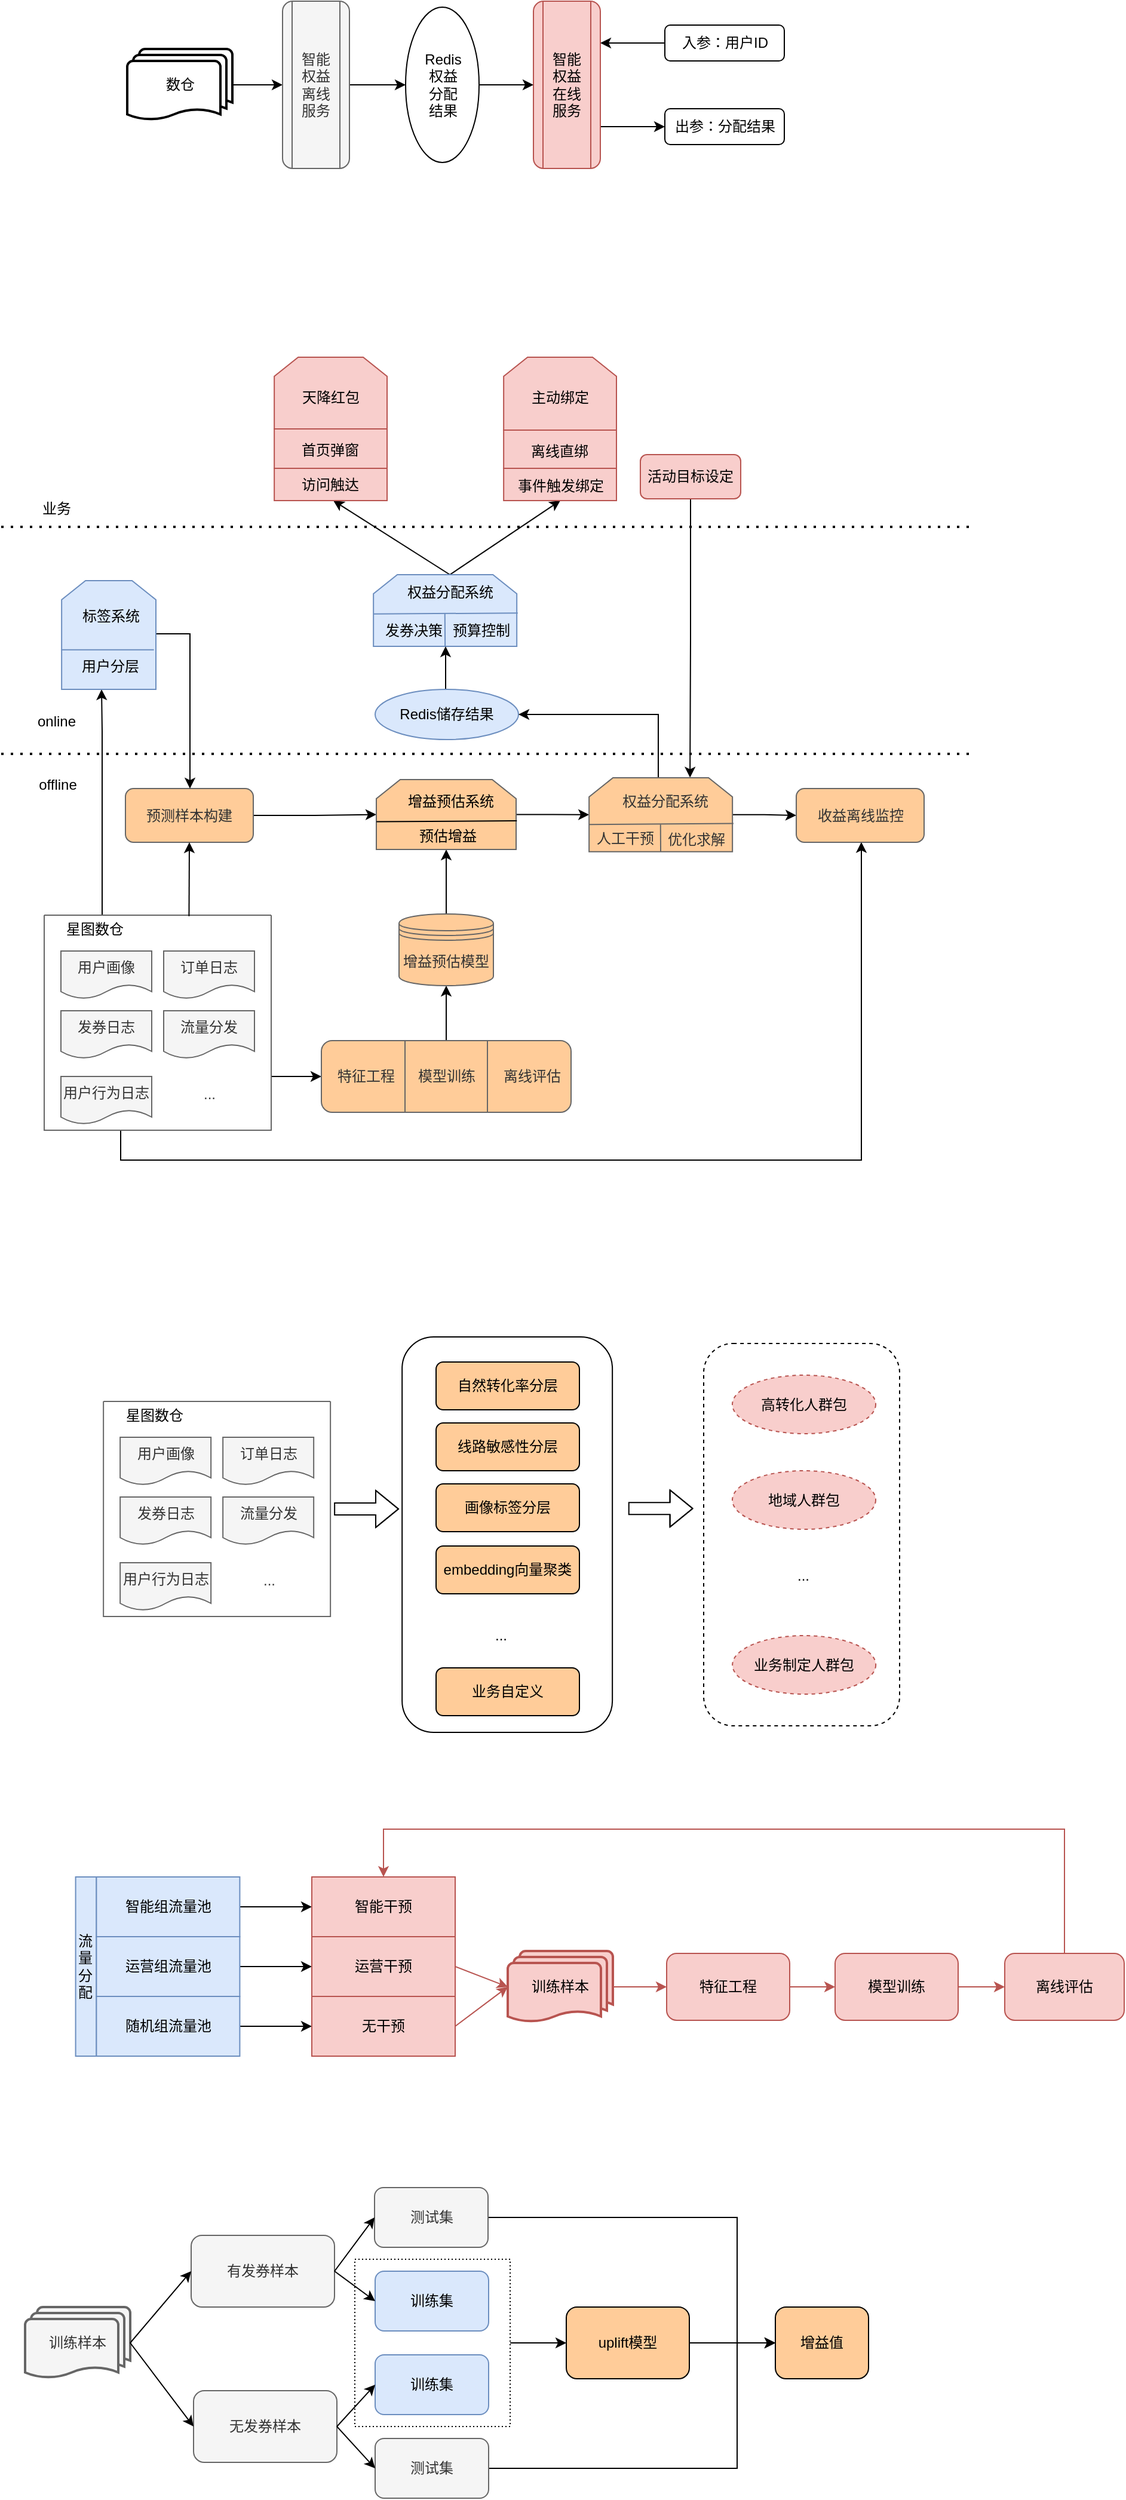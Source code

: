 <mxfile version="20.2.1" type="github">
  <diagram id="0d_ut0WmNH7dI-ibBs3p" name="第 1 页">
    <mxGraphModel dx="1299" dy="836" grid="1" gridSize="10" guides="1" tooltips="1" connect="1" arrows="1" fold="1" page="1" pageScale="1" pageWidth="827" pageHeight="1169" math="0" shadow="0">
      <root>
        <mxCell id="0" />
        <mxCell id="1" parent="0" />
        <mxCell id="P1bSGM74OCymADJrnlDI-253" style="edgeStyle=orthogonalEdgeStyle;rounded=0;orthogonalLoop=1;jettySize=auto;html=1;exitX=1;exitY=0.5;exitDx=0;exitDy=0;entryX=0;entryY=0.5;entryDx=0;entryDy=0;strokeColor=#000000;strokeWidth=1;" edge="1" parent="1" source="P1bSGM74OCymADJrnlDI-252" target="P1bSGM74OCymADJrnlDI-251">
          <mxGeometry relative="1" as="geometry" />
        </mxCell>
        <mxCell id="P1bSGM74OCymADJrnlDI-252" value="" style="rounded=0;whiteSpace=wrap;html=1;glass=0;sketch=0;strokeColor=#000000;strokeWidth=1;fillColor=none;gradientColor=none;dashed=1;dashPattern=1 2;" vertex="1" parent="1">
          <mxGeometry x="346" y="1950" width="130" height="140" as="geometry" />
        </mxCell>
        <mxCell id="P1bSGM74OCymADJrnlDI-179" value="" style="rounded=1;whiteSpace=wrap;html=1;glass=0;sketch=0;strokeColor=#000000;strokeWidth=1;fillColor=none;gradientColor=none;" vertex="1" parent="1">
          <mxGeometry x="385.58" y="1178" width="176" height="331" as="geometry" />
        </mxCell>
        <mxCell id="P1bSGM74OCymADJrnlDI-195" value="" style="rounded=1;whiteSpace=wrap;html=1;glass=0;sketch=0;strokeColor=#000000;strokeWidth=1;fillColor=none;gradientColor=none;dashed=1;" vertex="1" parent="1">
          <mxGeometry x="638" y="1183.5" width="164" height="320" as="geometry" />
        </mxCell>
        <mxCell id="P1bSGM74OCymADJrnlDI-2" value="数仓" style="strokeWidth=2;html=1;shape=mxgraph.flowchart.multi-document;whiteSpace=wrap;" vertex="1" parent="1">
          <mxGeometry x="155.5" y="100" width="88" height="60" as="geometry" />
        </mxCell>
        <mxCell id="P1bSGM74OCymADJrnlDI-3" value="" style="endArrow=classic;html=1;rounded=0;exitX=1;exitY=0.5;exitDx=0;exitDy=0;exitPerimeter=0;" edge="1" parent="1" source="P1bSGM74OCymADJrnlDI-2">
          <mxGeometry width="50" height="50" relative="1" as="geometry">
            <mxPoint x="235.5" y="160" as="sourcePoint" />
            <mxPoint x="285.5" y="130" as="targetPoint" />
          </mxGeometry>
        </mxCell>
        <mxCell id="P1bSGM74OCymADJrnlDI-13" style="edgeStyle=orthogonalEdgeStyle;rounded=0;orthogonalLoop=1;jettySize=auto;html=1;exitX=1;exitY=0.75;exitDx=0;exitDy=0;entryX=0;entryY=0.5;entryDx=0;entryDy=0;" edge="1" parent="1" source="P1bSGM74OCymADJrnlDI-4" target="P1bSGM74OCymADJrnlDI-10">
          <mxGeometry relative="1" as="geometry" />
        </mxCell>
        <mxCell id="P1bSGM74OCymADJrnlDI-4" value="智能&lt;br&gt;权益&lt;br&gt;在线&lt;br&gt;服务" style="shape=process;whiteSpace=wrap;html=1;backgroundOutline=1;rounded=1;fillColor=#f8cecc;strokeColor=#b85450;" vertex="1" parent="1">
          <mxGeometry x="495.5" y="60" width="56" height="140" as="geometry" />
        </mxCell>
        <mxCell id="P1bSGM74OCymADJrnlDI-7" style="edgeStyle=orthogonalEdgeStyle;rounded=0;orthogonalLoop=1;jettySize=auto;html=1;exitX=1;exitY=0.5;exitDx=0;exitDy=0;entryX=0;entryY=0.5;entryDx=0;entryDy=0;" edge="1" parent="1" source="P1bSGM74OCymADJrnlDI-5" target="P1bSGM74OCymADJrnlDI-6">
          <mxGeometry relative="1" as="geometry" />
        </mxCell>
        <mxCell id="P1bSGM74OCymADJrnlDI-5" value="智能&lt;br&gt;权益&lt;br&gt;离线&lt;br&gt;服务" style="shape=process;whiteSpace=wrap;html=1;backgroundOutline=1;rounded=1;fillColor=#f5f5f5;strokeColor=#666666;fontColor=#333333;" vertex="1" parent="1">
          <mxGeometry x="285.5" y="60" width="56" height="140" as="geometry" />
        </mxCell>
        <mxCell id="P1bSGM74OCymADJrnlDI-8" style="edgeStyle=orthogonalEdgeStyle;rounded=0;orthogonalLoop=1;jettySize=auto;html=1;exitX=1;exitY=0.5;exitDx=0;exitDy=0;entryX=0;entryY=0.5;entryDx=0;entryDy=0;" edge="1" parent="1" source="P1bSGM74OCymADJrnlDI-6" target="P1bSGM74OCymADJrnlDI-4">
          <mxGeometry relative="1" as="geometry" />
        </mxCell>
        <mxCell id="P1bSGM74OCymADJrnlDI-6" value="Redis&lt;br&gt;权益&lt;br&gt;分配&lt;br&gt;结果" style="ellipse;whiteSpace=wrap;html=1;rounded=1;" vertex="1" parent="1">
          <mxGeometry x="388.5" y="65" width="61.5" height="130" as="geometry" />
        </mxCell>
        <mxCell id="P1bSGM74OCymADJrnlDI-10" value="出参：分配结果" style="rounded=1;whiteSpace=wrap;html=1;" vertex="1" parent="1">
          <mxGeometry x="605.5" y="150" width="100" height="30" as="geometry" />
        </mxCell>
        <mxCell id="P1bSGM74OCymADJrnlDI-12" style="edgeStyle=orthogonalEdgeStyle;rounded=0;orthogonalLoop=1;jettySize=auto;html=1;exitX=0;exitY=0.5;exitDx=0;exitDy=0;entryX=1;entryY=0.25;entryDx=0;entryDy=0;" edge="1" parent="1" source="P1bSGM74OCymADJrnlDI-11" target="P1bSGM74OCymADJrnlDI-4">
          <mxGeometry relative="1" as="geometry" />
        </mxCell>
        <mxCell id="P1bSGM74OCymADJrnlDI-11" value="入参：用户ID" style="rounded=1;whiteSpace=wrap;html=1;" vertex="1" parent="1">
          <mxGeometry x="605.5" y="80" width="100" height="30" as="geometry" />
        </mxCell>
        <mxCell id="P1bSGM74OCymADJrnlDI-119" style="edgeStyle=orthogonalEdgeStyle;rounded=0;orthogonalLoop=1;jettySize=auto;html=1;exitX=0.25;exitY=0;exitDx=0;exitDy=0;strokeWidth=1;" edge="1" parent="1" target="P1bSGM74OCymADJrnlDI-111">
          <mxGeometry relative="1" as="geometry">
            <mxPoint x="134.5" y="825.0" as="sourcePoint" />
            <mxPoint x="133.54" y="519" as="targetPoint" />
            <Array as="points">
              <mxPoint x="134" y="671" />
              <mxPoint x="134" y="671" />
            </Array>
          </mxGeometry>
        </mxCell>
        <mxCell id="P1bSGM74OCymADJrnlDI-137" style="edgeStyle=orthogonalEdgeStyle;rounded=0;orthogonalLoop=1;jettySize=auto;html=1;exitX=1;exitY=0.75;exitDx=0;exitDy=0;entryX=0;entryY=0.5;entryDx=0;entryDy=0;strokeWidth=1;" edge="1" parent="1" source="P1bSGM74OCymADJrnlDI-15" target="P1bSGM74OCymADJrnlDI-42">
          <mxGeometry relative="1" as="geometry" />
        </mxCell>
        <mxCell id="P1bSGM74OCymADJrnlDI-138" style="edgeStyle=orthogonalEdgeStyle;rounded=0;orthogonalLoop=1;jettySize=auto;html=1;strokeWidth=1;entryX=0.505;entryY=0.996;entryDx=0;entryDy=0;entryPerimeter=0;" edge="1" parent="1" source="P1bSGM74OCymADJrnlDI-15" target="P1bSGM74OCymADJrnlDI-23">
          <mxGeometry relative="1" as="geometry">
            <mxPoint x="770" y="770" as="targetPoint" />
            <Array as="points">
              <mxPoint x="150" y="1030" />
              <mxPoint x="770" y="1030" />
              <mxPoint x="770" y="764" />
            </Array>
          </mxGeometry>
        </mxCell>
        <mxCell id="P1bSGM74OCymADJrnlDI-15" value="" style="swimlane;startSize=0;rounded=1;arcSize=38;fillColor=#f5f5f5;fontColor=#333333;strokeColor=#666666;" vertex="1" parent="1">
          <mxGeometry x="86" y="825" width="190" height="180" as="geometry">
            <mxRectangle x="60" y="825" width="50" height="40" as="alternateBounds" />
          </mxGeometry>
        </mxCell>
        <mxCell id="P1bSGM74OCymADJrnlDI-17" value="用户画像" style="shape=document;whiteSpace=wrap;html=1;boundedLbl=1;rounded=1;fillColor=#f5f5f5;fontColor=#333333;strokeColor=#666666;" vertex="1" parent="P1bSGM74OCymADJrnlDI-15">
          <mxGeometry x="14" y="30" width="76" height="40" as="geometry" />
        </mxCell>
        <mxCell id="P1bSGM74OCymADJrnlDI-18" value="订单日志" style="shape=document;whiteSpace=wrap;html=1;boundedLbl=1;rounded=1;fillColor=#f5f5f5;fontColor=#333333;strokeColor=#666666;" vertex="1" parent="P1bSGM74OCymADJrnlDI-15">
          <mxGeometry x="100" y="30" width="76" height="40" as="geometry" />
        </mxCell>
        <mxCell id="P1bSGM74OCymADJrnlDI-19" value="发券日志" style="shape=document;whiteSpace=wrap;html=1;boundedLbl=1;rounded=1;fillColor=#f5f5f5;fontColor=#333333;strokeColor=#666666;" vertex="1" parent="P1bSGM74OCymADJrnlDI-15">
          <mxGeometry x="14" y="80" width="76" height="40" as="geometry" />
        </mxCell>
        <mxCell id="P1bSGM74OCymADJrnlDI-20" value="流量分发" style="shape=document;whiteSpace=wrap;html=1;boundedLbl=1;rounded=1;fillColor=#f5f5f5;fontColor=#333333;strokeColor=#666666;" vertex="1" parent="P1bSGM74OCymADJrnlDI-15">
          <mxGeometry x="100" y="80" width="76" height="40" as="geometry" />
        </mxCell>
        <mxCell id="P1bSGM74OCymADJrnlDI-21" value="用户行为日志" style="shape=document;whiteSpace=wrap;html=1;boundedLbl=1;rounded=1;fillColor=#f5f5f5;fontColor=#333333;strokeColor=#666666;" vertex="1" parent="P1bSGM74OCymADJrnlDI-15">
          <mxGeometry x="14" y="135" width="76" height="40" as="geometry" />
        </mxCell>
        <mxCell id="P1bSGM74OCymADJrnlDI-22" value="..." style="text;html=1;align=center;verticalAlign=middle;resizable=0;points=[];autosize=1;strokeColor=none;fillColor=none;fontColor=#333333;" vertex="1" parent="P1bSGM74OCymADJrnlDI-15">
          <mxGeometry x="123" y="135" width="30" height="30" as="geometry" />
        </mxCell>
        <mxCell id="P1bSGM74OCymADJrnlDI-23" value="收益离线监控" style="rounded=1;whiteSpace=wrap;html=1;fillColor=#FFCC99;fontColor=#333333;strokeColor=#666666;" vertex="1" parent="1">
          <mxGeometry x="715.5" y="719" width="107" height="45" as="geometry" />
        </mxCell>
        <mxCell id="P1bSGM74OCymADJrnlDI-131" style="edgeStyle=orthogonalEdgeStyle;rounded=0;orthogonalLoop=1;jettySize=auto;html=1;entryX=0;entryY=0.5;entryDx=0;entryDy=0;strokeWidth=1;" edge="1" parent="1" source="P1bSGM74OCymADJrnlDI-40" target="P1bSGM74OCymADJrnlDI-24">
          <mxGeometry relative="1" as="geometry" />
        </mxCell>
        <mxCell id="P1bSGM74OCymADJrnlDI-40" value="预测样本构建" style="rounded=1;whiteSpace=wrap;html=1;fillColor=#FFCC99;fontColor=#333333;strokeColor=#666666;" vertex="1" parent="1">
          <mxGeometry x="154" y="719" width="107" height="45" as="geometry" />
        </mxCell>
        <mxCell id="P1bSGM74OCymADJrnlDI-134" style="edgeStyle=orthogonalEdgeStyle;rounded=0;orthogonalLoop=1;jettySize=auto;html=1;entryX=0.5;entryY=1;entryDx=0;entryDy=0;strokeWidth=1;" edge="1" parent="1" source="P1bSGM74OCymADJrnlDI-42" target="P1bSGM74OCymADJrnlDI-45">
          <mxGeometry relative="1" as="geometry" />
        </mxCell>
        <mxCell id="P1bSGM74OCymADJrnlDI-133" style="edgeStyle=orthogonalEdgeStyle;rounded=0;orthogonalLoop=1;jettySize=auto;html=1;strokeWidth=1;entryX=0.5;entryY=1;entryDx=0;entryDy=0;" edge="1" parent="1" source="P1bSGM74OCymADJrnlDI-45" target="P1bSGM74OCymADJrnlDI-24">
          <mxGeometry relative="1" as="geometry">
            <mxPoint x="430" y="780" as="targetPoint" />
          </mxGeometry>
        </mxCell>
        <mxCell id="P1bSGM74OCymADJrnlDI-45" value="增益预估模型" style="shape=datastore;whiteSpace=wrap;html=1;rounded=1;glass=0;sketch=0;strokeWidth=1;fillColor=#FFCC99;fontColor=#333333;strokeColor=#666666;" vertex="1" parent="1">
          <mxGeometry x="383" y="824" width="79" height="60" as="geometry" />
        </mxCell>
        <mxCell id="P1bSGM74OCymADJrnlDI-158" style="edgeStyle=orthogonalEdgeStyle;rounded=0;orthogonalLoop=1;jettySize=auto;html=1;exitX=0.5;exitY=1;exitDx=0;exitDy=0;entryX=0.704;entryY=-0.003;entryDx=0;entryDy=0;entryPerimeter=0;strokeWidth=1;" edge="1" parent="1" source="P1bSGM74OCymADJrnlDI-110" target="P1bSGM74OCymADJrnlDI-30">
          <mxGeometry relative="1" as="geometry" />
        </mxCell>
        <mxCell id="P1bSGM74OCymADJrnlDI-110" value="活动目标设定" style="rounded=1;whiteSpace=wrap;html=1;glass=0;sketch=0;strokeWidth=1;fillColor=#f8cecc;strokeColor=#b85450;" vertex="1" parent="1">
          <mxGeometry x="585" y="439.5" width="84" height="37" as="geometry" />
        </mxCell>
        <mxCell id="P1bSGM74OCymADJrnlDI-111" value="" style="shape=loopLimit;whiteSpace=wrap;html=1;rounded=0;sketch=0;size=20;fillColor=#dae8fc;strokeColor=#6c8ebf;" vertex="1" parent="1">
          <mxGeometry x="100.58" y="545" width="78.92" height="91" as="geometry" />
        </mxCell>
        <mxCell id="P1bSGM74OCymADJrnlDI-122" style="edgeStyle=orthogonalEdgeStyle;rounded=0;orthogonalLoop=1;jettySize=auto;html=1;strokeWidth=1;exitX=0.98;exitY=0.982;exitDx=0;exitDy=0;exitPerimeter=0;" edge="1" parent="1" source="P1bSGM74OCymADJrnlDI-113" target="P1bSGM74OCymADJrnlDI-40">
          <mxGeometry relative="1" as="geometry">
            <mxPoint x="180" y="560" as="sourcePoint" />
            <Array as="points">
              <mxPoint x="208" y="590" />
            </Array>
          </mxGeometry>
        </mxCell>
        <mxCell id="P1bSGM74OCymADJrnlDI-113" value="标签系统" style="text;html=1;strokeColor=none;fillColor=none;align=center;verticalAlign=middle;whiteSpace=wrap;rounded=0;sketch=0;" vertex="1" parent="1">
          <mxGeometry x="101.5" y="560" width="80" height="30" as="geometry" />
        </mxCell>
        <mxCell id="P1bSGM74OCymADJrnlDI-114" value="" style="endArrow=none;html=1;rounded=0;exitX=-0.01;exitY=0.572;exitDx=0;exitDy=0;exitPerimeter=0;fillColor=#dae8fc;strokeColor=#6c8ebf;" edge="1" parent="1">
          <mxGeometry width="50" height="50" relative="1" as="geometry">
            <mxPoint x="100.29" y="602.9" as="sourcePoint" />
            <mxPoint x="177.79" y="602.9" as="targetPoint" />
          </mxGeometry>
        </mxCell>
        <mxCell id="P1bSGM74OCymADJrnlDI-116" value="用户分层" style="text;html=1;align=center;verticalAlign=middle;resizable=0;points=[];autosize=1;strokeColor=none;fillColor=none;" vertex="1" parent="1">
          <mxGeometry x="106" y="602" width="70" height="30" as="geometry" />
        </mxCell>
        <mxCell id="P1bSGM74OCymADJrnlDI-121" value="" style="endArrow=classic;html=1;rounded=0;strokeWidth=1;entryX=0.5;entryY=1;entryDx=0;entryDy=0;exitX=0.638;exitY=0.005;exitDx=0;exitDy=0;exitPerimeter=0;" edge="1" parent="1" source="P1bSGM74OCymADJrnlDI-15" target="P1bSGM74OCymADJrnlDI-40">
          <mxGeometry width="50" height="50" relative="1" as="geometry">
            <mxPoint x="278" y="820" as="sourcePoint" />
            <mxPoint x="328" y="790" as="targetPoint" />
          </mxGeometry>
        </mxCell>
        <mxCell id="P1bSGM74OCymADJrnlDI-128" style="edgeStyle=orthogonalEdgeStyle;rounded=0;orthogonalLoop=1;jettySize=auto;html=1;exitX=1;exitY=0.5;exitDx=0;exitDy=0;entryX=0;entryY=0.5;entryDx=0;entryDy=0;strokeWidth=1;" edge="1" parent="1" source="P1bSGM74OCymADJrnlDI-24" target="P1bSGM74OCymADJrnlDI-30">
          <mxGeometry relative="1" as="geometry" />
        </mxCell>
        <mxCell id="P1bSGM74OCymADJrnlDI-132" style="edgeStyle=orthogonalEdgeStyle;rounded=0;orthogonalLoop=1;jettySize=auto;html=1;exitX=1;exitY=0.5;exitDx=0;exitDy=0;entryX=0;entryY=0.5;entryDx=0;entryDy=0;strokeWidth=1;" edge="1" parent="1" source="P1bSGM74OCymADJrnlDI-30" target="P1bSGM74OCymADJrnlDI-23">
          <mxGeometry relative="1" as="geometry" />
        </mxCell>
        <mxCell id="P1bSGM74OCymADJrnlDI-136" value="" style="group;fillColor=none;fontColor=#333333;strokeColor=none;container=0;" vertex="1" connectable="0" parent="1">
          <mxGeometry x="317" y="930" width="209" height="60" as="geometry" />
        </mxCell>
        <mxCell id="P1bSGM74OCymADJrnlDI-145" value="" style="endArrow=classic;html=1;rounded=0;strokeWidth=1;entryX=0.543;entryY=0.933;entryDx=0;entryDy=0;entryPerimeter=0;exitX=0.5;exitY=0;exitDx=0;exitDy=0;" edge="1" parent="1" source="P1bSGM74OCymADJrnlDI-72" target="P1bSGM74OCymADJrnlDI-90">
          <mxGeometry width="50" height="50" relative="1" as="geometry">
            <mxPoint x="128" y="508" as="sourcePoint" />
            <mxPoint x="318" y="528" as="targetPoint" />
          </mxGeometry>
        </mxCell>
        <mxCell id="P1bSGM74OCymADJrnlDI-74" value="" style="shape=loopLimit;whiteSpace=wrap;html=1;rounded=0;sketch=0;size=20;container=0;fillColor=#f8cecc;strokeColor=#b85450;" vertex="1" parent="1">
          <mxGeometry x="278.58" y="358" width="94.42" height="120" as="geometry" />
        </mxCell>
        <mxCell id="P1bSGM74OCymADJrnlDI-75" value="" style="endArrow=none;html=1;rounded=0;exitX=-0.01;exitY=0.572;exitDx=0;exitDy=0;exitPerimeter=0;fillColor=#f8cecc;strokeColor=#b85450;" edge="1" parent="1">
          <mxGeometry width="50" height="50" relative="1" as="geometry">
            <mxPoint x="278" y="418" as="sourcePoint" />
            <mxPoint x="373" y="418" as="targetPoint" />
          </mxGeometry>
        </mxCell>
        <mxCell id="P1bSGM74OCymADJrnlDI-79" value="天降红包" style="text;html=1;strokeColor=none;fillColor=#f8cecc;align=center;verticalAlign=middle;whiteSpace=wrap;rounded=0;sketch=0;container=0;" vertex="1" parent="1">
          <mxGeometry x="286" y="377" width="80" height="30" as="geometry" />
        </mxCell>
        <mxCell id="P1bSGM74OCymADJrnlDI-88" value="" style="endArrow=none;html=1;rounded=0;exitX=-0.01;exitY=0.572;exitDx=0;exitDy=0;exitPerimeter=0;fillColor=#f8cecc;strokeColor=#b85450;" edge="1" parent="1">
          <mxGeometry width="50" height="50" relative="1" as="geometry">
            <mxPoint x="278" y="451" as="sourcePoint" />
            <mxPoint x="373" y="451" as="targetPoint" />
          </mxGeometry>
        </mxCell>
        <mxCell id="P1bSGM74OCymADJrnlDI-89" value="首页弹窗" style="text;html=1;align=center;verticalAlign=middle;resizable=0;points=[];autosize=1;strokeColor=none;fillColor=none;container=0;" vertex="1" parent="1">
          <mxGeometry x="290" y="421" width="70" height="30" as="geometry" />
        </mxCell>
        <mxCell id="P1bSGM74OCymADJrnlDI-90" value="访问触达" style="text;html=1;align=center;verticalAlign=middle;resizable=0;points=[];autosize=1;strokeColor=none;fillColor=none;container=0;" vertex="1" parent="1">
          <mxGeometry x="290" y="450" width="70" height="30" as="geometry" />
        </mxCell>
        <mxCell id="P1bSGM74OCymADJrnlDI-149" value="" style="endArrow=classic;html=1;rounded=0;strokeWidth=1;exitX=0.5;exitY=0;exitDx=0;exitDy=0;entryX=0.5;entryY=0.9;entryDx=0;entryDy=0;entryPerimeter=0;" edge="1" parent="1" source="P1bSGM74OCymADJrnlDI-72" target="P1bSGM74OCymADJrnlDI-108">
          <mxGeometry width="50" height="50" relative="1" as="geometry">
            <mxPoint x="428" y="548" as="sourcePoint" />
            <mxPoint x="478" y="498" as="targetPoint" />
          </mxGeometry>
        </mxCell>
        <mxCell id="P1bSGM74OCymADJrnlDI-67" value="" style="shape=loopLimit;whiteSpace=wrap;html=1;rounded=0;sketch=0;size=20;container=0;fillColor=#dae8fc;strokeColor=#6c8ebf;" vertex="1" parent="1">
          <mxGeometry x="361.58" y="540" width="120" height="60" as="geometry" />
        </mxCell>
        <mxCell id="P1bSGM74OCymADJrnlDI-68" value="" style="endArrow=none;html=1;rounded=0;entryX=0.997;entryY=0.558;entryDx=0;entryDy=0;exitX=-0.01;exitY=0.572;exitDx=0;exitDy=0;exitPerimeter=0;entryPerimeter=0;fillColor=#dae8fc;strokeColor=#6c8ebf;" edge="1" parent="1">
          <mxGeometry width="50" height="50" relative="1" as="geometry">
            <mxPoint x="361.58" y="572.92" as="sourcePoint" />
            <mxPoint x="482.42" y="572.08" as="targetPoint" />
          </mxGeometry>
        </mxCell>
        <mxCell id="P1bSGM74OCymADJrnlDI-69" value="" style="endArrow=none;html=1;rounded=0;fillColor=#dae8fc;strokeColor=#6c8ebf;" edge="1" parent="1">
          <mxGeometry width="50" height="50" relative="1" as="geometry">
            <mxPoint x="422.53" y="600" as="sourcePoint" />
            <mxPoint x="422.53" y="600" as="targetPoint" />
          </mxGeometry>
        </mxCell>
        <mxCell id="P1bSGM74OCymADJrnlDI-70" value="" style="endArrow=none;html=1;rounded=0;exitX=0.5;exitY=1;exitDx=0;exitDy=0;fillColor=#dae8fc;strokeColor=#6c8ebf;" edge="1" parent="1" source="P1bSGM74OCymADJrnlDI-67">
          <mxGeometry width="50" height="50" relative="1" as="geometry">
            <mxPoint x="421.36" y="592" as="sourcePoint" />
            <mxPoint x="421.36" y="572" as="targetPoint" />
          </mxGeometry>
        </mxCell>
        <mxCell id="P1bSGM74OCymADJrnlDI-71" value="预算控制" style="text;html=1;strokeColor=none;fillColor=none;align=center;verticalAlign=middle;whiteSpace=wrap;rounded=0;sketch=0;container=0;" vertex="1" parent="1">
          <mxGeometry x="421.58" y="572" width="60" height="30" as="geometry" />
        </mxCell>
        <mxCell id="P1bSGM74OCymADJrnlDI-72" value="权益分配系统" style="text;html=1;strokeColor=none;fillColor=none;align=center;verticalAlign=middle;whiteSpace=wrap;rounded=0;sketch=0;container=0;" vertex="1" parent="1">
          <mxGeometry x="385.58" y="540" width="80" height="30" as="geometry" />
        </mxCell>
        <mxCell id="P1bSGM74OCymADJrnlDI-73" value="发券决策" style="text;html=1;align=center;verticalAlign=middle;resizable=0;points=[];autosize=1;strokeColor=none;fillColor=none;container=0;" vertex="1" parent="1">
          <mxGeometry x="360" y="572" width="70" height="30" as="geometry" />
        </mxCell>
        <mxCell id="P1bSGM74OCymADJrnlDI-103" value="" style="shape=loopLimit;whiteSpace=wrap;html=1;rounded=0;sketch=0;size=20;container=0;fillColor=#f8cecc;strokeColor=#b85450;" vertex="1" parent="1">
          <mxGeometry x="470.58" y="358" width="94.42" height="120" as="geometry" />
        </mxCell>
        <mxCell id="P1bSGM74OCymADJrnlDI-104" value="" style="endArrow=none;html=1;rounded=0;exitX=-0.01;exitY=0.572;exitDx=0;exitDy=0;exitPerimeter=0;fillColor=#f8cecc;strokeColor=#b85450;" edge="1" parent="1">
          <mxGeometry width="50" height="50" relative="1" as="geometry">
            <mxPoint x="470.0" y="419" as="sourcePoint" />
            <mxPoint x="565" y="419" as="targetPoint" />
          </mxGeometry>
        </mxCell>
        <mxCell id="P1bSGM74OCymADJrnlDI-105" value="主动绑定" style="text;html=1;strokeColor=none;fillColor=none;align=center;verticalAlign=middle;whiteSpace=wrap;rounded=0;sketch=0;container=0;" vertex="1" parent="1">
          <mxGeometry x="478.0" y="377" width="80" height="30" as="geometry" />
        </mxCell>
        <mxCell id="P1bSGM74OCymADJrnlDI-106" value="" style="endArrow=none;html=1;rounded=0;exitX=-0.01;exitY=0.572;exitDx=0;exitDy=0;exitPerimeter=0;fillColor=#f8cecc;strokeColor=#b85450;" edge="1" parent="1">
          <mxGeometry width="50" height="50" relative="1" as="geometry">
            <mxPoint x="470.0" y="451" as="sourcePoint" />
            <mxPoint x="565" y="451" as="targetPoint" />
          </mxGeometry>
        </mxCell>
        <mxCell id="P1bSGM74OCymADJrnlDI-107" value="离线直绑" style="text;html=1;align=center;verticalAlign=middle;resizable=0;points=[];autosize=1;strokeColor=none;fillColor=none;container=0;" vertex="1" parent="1">
          <mxGeometry x="482.0" y="422" width="70" height="30" as="geometry" />
        </mxCell>
        <mxCell id="P1bSGM74OCymADJrnlDI-108" value="事件触发绑定" style="text;html=1;align=center;verticalAlign=middle;resizable=0;points=[];autosize=1;strokeColor=none;fillColor=none;container=0;" vertex="1" parent="1">
          <mxGeometry x="468.0" y="451" width="100" height="30" as="geometry" />
        </mxCell>
        <mxCell id="P1bSGM74OCymADJrnlDI-162" style="edgeStyle=orthogonalEdgeStyle;rounded=0;orthogonalLoop=1;jettySize=auto;html=1;exitX=0.5;exitY=0;exitDx=0;exitDy=0;strokeWidth=1;entryX=0.914;entryY=0.933;entryDx=0;entryDy=0;entryPerimeter=0;" edge="1" parent="1">
          <mxGeometry relative="1" as="geometry">
            <mxPoint x="422" y="636" as="sourcePoint" />
            <mxPoint x="421.98" y="599.99" as="targetPoint" />
            <Array as="points" />
          </mxGeometry>
        </mxCell>
        <mxCell id="P1bSGM74OCymADJrnlDI-160" value="Redis储存结果" style="ellipse;whiteSpace=wrap;html=1;rounded=1;glass=0;sketch=0;strokeWidth=1;fillColor=#dae8fc;strokeColor=#6c8ebf;" vertex="1" parent="1">
          <mxGeometry x="363" y="636" width="120" height="42" as="geometry" />
        </mxCell>
        <mxCell id="P1bSGM74OCymADJrnlDI-161" style="edgeStyle=orthogonalEdgeStyle;rounded=0;orthogonalLoop=1;jettySize=auto;html=1;entryX=1;entryY=0.5;entryDx=0;entryDy=0;strokeWidth=1;" edge="1" parent="1" source="P1bSGM74OCymADJrnlDI-30" target="P1bSGM74OCymADJrnlDI-160">
          <mxGeometry relative="1" as="geometry">
            <Array as="points">
              <mxPoint x="600" y="657" />
            </Array>
          </mxGeometry>
        </mxCell>
        <mxCell id="P1bSGM74OCymADJrnlDI-165" value="" style="endArrow=none;dashed=1;html=1;dashPattern=1 3;strokeWidth=2;rounded=0;" edge="1" parent="1">
          <mxGeometry width="50" height="50" relative="1" as="geometry">
            <mxPoint x="50" y="690" as="sourcePoint" />
            <mxPoint x="860" y="690" as="targetPoint" />
          </mxGeometry>
        </mxCell>
        <mxCell id="P1bSGM74OCymADJrnlDI-24" value="" style="shape=loopLimit;whiteSpace=wrap;html=1;rounded=0;sketch=0;size=20;container=0;fillColor=#FFCC99;strokeColor=#666666;fontColor=#333333;" vertex="1" parent="1">
          <mxGeometry x="364" y="711.5" width="117" height="58.5" as="geometry" />
        </mxCell>
        <mxCell id="P1bSGM74OCymADJrnlDI-26" value="" style="endArrow=none;html=1;rounded=0;entryX=0.997;entryY=0.558;entryDx=0;entryDy=0;entryPerimeter=0;fillColor=#fff2cc;strokeColor=#000000;exitX=0.001;exitY=0.603;exitDx=0;exitDy=0;exitPerimeter=0;" edge="1" parent="1" source="P1bSGM74OCymADJrnlDI-24">
          <mxGeometry width="50" height="50" relative="1" as="geometry">
            <mxPoint x="370" y="747" as="sourcePoint" />
            <mxPoint x="481.64" y="745.98" as="targetPoint" />
          </mxGeometry>
        </mxCell>
        <mxCell id="P1bSGM74OCymADJrnlDI-27" value="预估增益" style="text;html=1;strokeColor=none;fillColor=none;align=center;verticalAlign=middle;whiteSpace=wrap;rounded=0;sketch=0;container=0;" vertex="1" parent="1">
          <mxGeometry x="394" y="751.5" width="60" height="15" as="geometry" />
        </mxCell>
        <mxCell id="P1bSGM74OCymADJrnlDI-28" value="增益预估系统" style="text;html=1;strokeColor=none;fillColor=none;align=center;verticalAlign=middle;whiteSpace=wrap;rounded=0;sketch=0;container=0;" vertex="1" parent="1">
          <mxGeometry x="388.25" y="722.5" width="77" height="15" as="geometry" />
        </mxCell>
        <mxCell id="P1bSGM74OCymADJrnlDI-30" value="" style="shape=loopLimit;whiteSpace=wrap;html=1;rounded=0;sketch=0;size=20;container=0;fillColor=#FFCC99;fontColor=#333333;strokeColor=#666666;" vertex="1" parent="1">
          <mxGeometry x="542.08" y="710" width="120.0" height="61.846" as="geometry" />
        </mxCell>
        <mxCell id="P1bSGM74OCymADJrnlDI-32" value="" style="endArrow=none;html=1;rounded=0;entryX=0.997;entryY=0.558;entryDx=0;entryDy=0;exitX=-0.01;exitY=0.572;exitDx=0;exitDy=0;exitPerimeter=0;entryPerimeter=0;fillColor=#f5f5f5;strokeColor=#666666;" edge="1" parent="1">
          <mxGeometry width="50" height="50" relative="1" as="geometry">
            <mxPoint x="542.08" y="749.087" as="sourcePoint" />
            <mxPoint x="662.92" y="748.221" as="targetPoint" />
          </mxGeometry>
        </mxCell>
        <mxCell id="P1bSGM74OCymADJrnlDI-33" value="" style="endArrow=none;html=1;rounded=0;fillColor=#f5f5f5;strokeColor=#666666;" edge="1" parent="1" target="P1bSGM74OCymADJrnlDI-30">
          <mxGeometry width="50" height="50" relative="1" as="geometry">
            <mxPoint x="602.03" y="771.846" as="sourcePoint" />
            <mxPoint x="602.08" y="740.923" as="targetPoint" />
          </mxGeometry>
        </mxCell>
        <mxCell id="P1bSGM74OCymADJrnlDI-34" value="" style="endArrow=none;html=1;rounded=0;exitX=-0.001;exitY=0.837;exitDx=0;exitDy=0;exitPerimeter=0;fillColor=#f5f5f5;strokeColor=#666666;" edge="1" parent="1" source="P1bSGM74OCymADJrnlDI-35">
          <mxGeometry width="50" height="50" relative="1" as="geometry">
            <mxPoint x="602.08" y="778.031" as="sourcePoint" />
            <mxPoint x="601.86" y="749.169" as="targetPoint" />
          </mxGeometry>
        </mxCell>
        <mxCell id="P1bSGM74OCymADJrnlDI-35" value="优化求解" style="text;html=1;strokeColor=none;fillColor=none;align=center;verticalAlign=middle;whiteSpace=wrap;rounded=0;sketch=0;container=0;fontColor=#333333;" vertex="1" parent="1">
          <mxGeometry x="602.08" y="746.077" width="60.0" height="30.923" as="geometry" />
        </mxCell>
        <mxCell id="P1bSGM74OCymADJrnlDI-37" value="权益分配系统" style="text;html=1;strokeColor=none;fillColor=none;align=center;verticalAlign=middle;whiteSpace=wrap;rounded=0;sketch=0;container=0;fontColor=#333333;" vertex="1" parent="1">
          <mxGeometry x="566.08" y="714.123" width="80.0" height="30.923" as="geometry" />
        </mxCell>
        <mxCell id="P1bSGM74OCymADJrnlDI-38" value="人工干预" style="text;html=1;align=center;verticalAlign=middle;resizable=0;points=[];autosize=1;strokeColor=none;fillColor=none;container=0;fontColor=#333333;" vertex="1" parent="1">
          <mxGeometry x="537.08" y="746.077" width="70" height="30" as="geometry" />
        </mxCell>
        <mxCell id="P1bSGM74OCymADJrnlDI-42" value="模型训练" style="shape=process;whiteSpace=wrap;html=1;backgroundOutline=1;rounded=1;glass=0;sketch=0;strokeWidth=1;size=0.333;fillColor=#FFCC99;fontColor=#333333;strokeColor=#666666;" vertex="1" parent="1">
          <mxGeometry x="318" y="930" width="209" height="60" as="geometry" />
        </mxCell>
        <mxCell id="P1bSGM74OCymADJrnlDI-43" value="特征工程" style="text;html=1;align=center;verticalAlign=middle;resizable=0;points=[];autosize=1;strokeColor=none;fillColor=none;fontColor=#333333;" vertex="1" parent="1">
          <mxGeometry x="320" y="945" width="70" height="30" as="geometry" />
        </mxCell>
        <mxCell id="P1bSGM74OCymADJrnlDI-44" value="离线评估" style="text;html=1;align=center;verticalAlign=middle;resizable=0;points=[];autosize=1;strokeColor=none;fillColor=none;fontColor=#333333;" vertex="1" parent="1">
          <mxGeometry x="459" y="945" width="70" height="30" as="geometry" />
        </mxCell>
        <mxCell id="P1bSGM74OCymADJrnlDI-166" value="offline" style="text;html=1;align=center;verticalAlign=middle;resizable=0;points=[];autosize=1;strokeColor=none;fillColor=none;" vertex="1" parent="1">
          <mxGeometry x="67" y="700.5" width="60" height="30" as="geometry" />
        </mxCell>
        <mxCell id="P1bSGM74OCymADJrnlDI-167" value="online" style="text;html=1;align=center;verticalAlign=middle;resizable=0;points=[];autosize=1;strokeColor=none;fillColor=none;" vertex="1" parent="1">
          <mxGeometry x="66" y="648" width="60" height="30" as="geometry" />
        </mxCell>
        <mxCell id="P1bSGM74OCymADJrnlDI-168" value="星图数仓" style="text;html=1;align=center;verticalAlign=middle;resizable=0;points=[];autosize=1;strokeColor=none;fillColor=none;" vertex="1" parent="1">
          <mxGeometry x="93" y="822" width="70" height="30" as="geometry" />
        </mxCell>
        <mxCell id="P1bSGM74OCymADJrnlDI-169" value="" style="endArrow=none;dashed=1;html=1;dashPattern=1 3;strokeWidth=2;rounded=0;" edge="1" parent="1">
          <mxGeometry width="50" height="50" relative="1" as="geometry">
            <mxPoint x="50" y="500" as="sourcePoint" />
            <mxPoint x="860" y="500" as="targetPoint" />
          </mxGeometry>
        </mxCell>
        <mxCell id="P1bSGM74OCymADJrnlDI-170" value="业务" style="text;html=1;align=center;verticalAlign=middle;resizable=0;points=[];autosize=1;strokeColor=none;fillColor=none;" vertex="1" parent="1">
          <mxGeometry x="71" y="470" width="50" height="30" as="geometry" />
        </mxCell>
        <mxCell id="P1bSGM74OCymADJrnlDI-171" value="" style="swimlane;startSize=0;rounded=1;arcSize=38;fillColor=#f5f5f5;fontColor=#333333;strokeColor=#666666;" vertex="1" parent="1">
          <mxGeometry x="135.58" y="1232" width="190" height="180" as="geometry">
            <mxRectangle x="60" y="825" width="50" height="40" as="alternateBounds" />
          </mxGeometry>
        </mxCell>
        <mxCell id="P1bSGM74OCymADJrnlDI-172" value="用户画像" style="shape=document;whiteSpace=wrap;html=1;boundedLbl=1;rounded=1;fillColor=#f5f5f5;fontColor=#333333;strokeColor=#666666;" vertex="1" parent="P1bSGM74OCymADJrnlDI-171">
          <mxGeometry x="14" y="30" width="76" height="40" as="geometry" />
        </mxCell>
        <mxCell id="P1bSGM74OCymADJrnlDI-173" value="订单日志" style="shape=document;whiteSpace=wrap;html=1;boundedLbl=1;rounded=1;fillColor=#f5f5f5;fontColor=#333333;strokeColor=#666666;" vertex="1" parent="P1bSGM74OCymADJrnlDI-171">
          <mxGeometry x="100" y="30" width="76" height="40" as="geometry" />
        </mxCell>
        <mxCell id="P1bSGM74OCymADJrnlDI-174" value="发券日志" style="shape=document;whiteSpace=wrap;html=1;boundedLbl=1;rounded=1;fillColor=#f5f5f5;fontColor=#333333;strokeColor=#666666;" vertex="1" parent="P1bSGM74OCymADJrnlDI-171">
          <mxGeometry x="14" y="80" width="76" height="40" as="geometry" />
        </mxCell>
        <mxCell id="P1bSGM74OCymADJrnlDI-175" value="流量分发" style="shape=document;whiteSpace=wrap;html=1;boundedLbl=1;rounded=1;fillColor=#f5f5f5;fontColor=#333333;strokeColor=#666666;" vertex="1" parent="P1bSGM74OCymADJrnlDI-171">
          <mxGeometry x="100" y="80" width="76" height="40" as="geometry" />
        </mxCell>
        <mxCell id="P1bSGM74OCymADJrnlDI-176" value="用户行为日志" style="shape=document;whiteSpace=wrap;html=1;boundedLbl=1;rounded=1;fillColor=#f5f5f5;fontColor=#333333;strokeColor=#666666;" vertex="1" parent="P1bSGM74OCymADJrnlDI-171">
          <mxGeometry x="14" y="135" width="76" height="40" as="geometry" />
        </mxCell>
        <mxCell id="P1bSGM74OCymADJrnlDI-177" value="..." style="text;html=1;align=center;verticalAlign=middle;resizable=0;points=[];autosize=1;strokeColor=none;fillColor=none;fontColor=#333333;" vertex="1" parent="P1bSGM74OCymADJrnlDI-171">
          <mxGeometry x="123" y="135" width="30" height="30" as="geometry" />
        </mxCell>
        <mxCell id="P1bSGM74OCymADJrnlDI-178" value="星图数仓" style="text;html=1;align=center;verticalAlign=middle;resizable=0;points=[];autosize=1;strokeColor=none;fillColor=none;" vertex="1" parent="1">
          <mxGeometry x="142.58" y="1229" width="70" height="30" as="geometry" />
        </mxCell>
        <mxCell id="P1bSGM74OCymADJrnlDI-180" value="自然转化率分层" style="rounded=1;whiteSpace=wrap;html=1;glass=0;sketch=0;strokeColor=#000000;strokeWidth=1;fillColor=#FFCC99;gradientColor=none;" vertex="1" parent="1">
          <mxGeometry x="414" y="1199" width="120" height="40" as="geometry" />
        </mxCell>
        <mxCell id="P1bSGM74OCymADJrnlDI-181" value="线路敏感性分层" style="rounded=1;whiteSpace=wrap;html=1;glass=0;sketch=0;strokeColor=#000000;strokeWidth=1;fillColor=#FFCC99;gradientColor=none;" vertex="1" parent="1">
          <mxGeometry x="414" y="1250" width="120" height="40" as="geometry" />
        </mxCell>
        <mxCell id="P1bSGM74OCymADJrnlDI-182" value="画像标签分层" style="rounded=1;whiteSpace=wrap;html=1;glass=0;sketch=0;strokeColor=#000000;strokeWidth=1;fillColor=#FFCC99;gradientColor=none;" vertex="1" parent="1">
          <mxGeometry x="414" y="1301" width="120" height="40" as="geometry" />
        </mxCell>
        <mxCell id="P1bSGM74OCymADJrnlDI-184" value="embedding向量聚类" style="rounded=1;whiteSpace=wrap;html=1;glass=0;sketch=0;strokeColor=#000000;strokeWidth=1;fillColor=#FFCC99;gradientColor=none;" vertex="1" parent="1">
          <mxGeometry x="414" y="1353" width="120" height="40" as="geometry" />
        </mxCell>
        <mxCell id="P1bSGM74OCymADJrnlDI-189" value="业务自定义" style="rounded=1;whiteSpace=wrap;html=1;glass=0;sketch=0;strokeColor=#000000;strokeWidth=1;fillColor=#FFCC99;gradientColor=none;" vertex="1" parent="1">
          <mxGeometry x="414" y="1455" width="120" height="40" as="geometry" />
        </mxCell>
        <mxCell id="P1bSGM74OCymADJrnlDI-191" value="高转化人群包" style="ellipse;whiteSpace=wrap;html=1;rounded=1;glass=0;dashed=1;sketch=0;strokeColor=#b85450;strokeWidth=1;fillColor=#f8cecc;" vertex="1" parent="1">
          <mxGeometry x="662" y="1210" width="120" height="49" as="geometry" />
        </mxCell>
        <mxCell id="P1bSGM74OCymADJrnlDI-192" value="业务制定人群包" style="ellipse;whiteSpace=wrap;html=1;rounded=1;glass=0;dashed=1;sketch=0;strokeColor=#b85450;strokeWidth=1;fillColor=#f8cecc;" vertex="1" parent="1">
          <mxGeometry x="662.08" y="1428" width="120" height="49" as="geometry" />
        </mxCell>
        <mxCell id="P1bSGM74OCymADJrnlDI-193" value="地域人群包" style="ellipse;whiteSpace=wrap;html=1;rounded=1;glass=0;dashed=1;sketch=0;strokeColor=#b85450;strokeWidth=1;fillColor=#f8cecc;" vertex="1" parent="1">
          <mxGeometry x="662" y="1290" width="120" height="49" as="geometry" />
        </mxCell>
        <mxCell id="P1bSGM74OCymADJrnlDI-194" value="..." style="text;html=1;align=center;verticalAlign=middle;resizable=0;points=[];autosize=1;strokeColor=none;fillColor=none;" vertex="1" parent="1">
          <mxGeometry x="706" y="1363" width="30" height="30" as="geometry" />
        </mxCell>
        <mxCell id="P1bSGM74OCymADJrnlDI-196" value="" style="shape=flexArrow;endArrow=classic;html=1;rounded=0;strokeColor=#000000;strokeWidth=1;exitX=1;exitY=0.5;exitDx=0;exitDy=0;" edge="1" parent="1">
          <mxGeometry width="50" height="50" relative="1" as="geometry">
            <mxPoint x="328.58" y="1322.0" as="sourcePoint" />
            <mxPoint x="383" y="1322" as="targetPoint" />
            <Array as="points">
              <mxPoint x="353" y="1322" />
            </Array>
          </mxGeometry>
        </mxCell>
        <mxCell id="P1bSGM74OCymADJrnlDI-198" value="" style="shape=flexArrow;endArrow=classic;html=1;rounded=0;strokeColor=#000000;strokeWidth=1;exitX=1;exitY=0.5;exitDx=0;exitDy=0;" edge="1" parent="1">
          <mxGeometry width="50" height="50" relative="1" as="geometry">
            <mxPoint x="574.87" y="1321.62" as="sourcePoint" />
            <mxPoint x="629.29" y="1321.62" as="targetPoint" />
            <Array as="points">
              <mxPoint x="599.29" y="1321.62" />
            </Array>
          </mxGeometry>
        </mxCell>
        <mxCell id="P1bSGM74OCymADJrnlDI-199" value="..." style="text;html=1;align=center;verticalAlign=middle;resizable=0;points=[];autosize=1;strokeColor=none;fillColor=none;" vertex="1" parent="1">
          <mxGeometry x="453" y="1413" width="30" height="30" as="geometry" />
        </mxCell>
        <mxCell id="P1bSGM74OCymADJrnlDI-208" value="流量分配" style="rounded=0;whiteSpace=wrap;html=1;glass=0;sketch=0;strokeColor=#6c8ebf;strokeWidth=1;fillColor=#dae8fc;" vertex="1" parent="1">
          <mxGeometry x="112.29" y="1630" width="17.42" height="150" as="geometry" />
        </mxCell>
        <mxCell id="P1bSGM74OCymADJrnlDI-220" style="edgeStyle=orthogonalEdgeStyle;rounded=0;orthogonalLoop=1;jettySize=auto;html=1;exitX=1;exitY=0.5;exitDx=0;exitDy=0;entryX=0;entryY=0.5;entryDx=0;entryDy=0;strokeColor=#000000;strokeWidth=1;" edge="1" parent="1" source="P1bSGM74OCymADJrnlDI-209" target="P1bSGM74OCymADJrnlDI-217">
          <mxGeometry relative="1" as="geometry" />
        </mxCell>
        <mxCell id="P1bSGM74OCymADJrnlDI-209" value="智能组流量池" style="rounded=0;whiteSpace=wrap;html=1;glass=0;sketch=0;strokeColor=#6c8ebf;strokeWidth=1;fillColor=#dae8fc;" vertex="1" parent="1">
          <mxGeometry x="129.71" y="1630" width="120" height="50" as="geometry" />
        </mxCell>
        <mxCell id="P1bSGM74OCymADJrnlDI-221" style="edgeStyle=orthogonalEdgeStyle;rounded=0;orthogonalLoop=1;jettySize=auto;html=1;exitX=1;exitY=0.5;exitDx=0;exitDy=0;entryX=0;entryY=0.5;entryDx=0;entryDy=0;strokeColor=#000000;strokeWidth=1;" edge="1" parent="1" source="P1bSGM74OCymADJrnlDI-211" target="P1bSGM74OCymADJrnlDI-218">
          <mxGeometry relative="1" as="geometry" />
        </mxCell>
        <mxCell id="P1bSGM74OCymADJrnlDI-211" value="运营组流量池" style="rounded=0;whiteSpace=wrap;html=1;glass=0;sketch=0;strokeColor=#6c8ebf;strokeWidth=1;fillColor=#dae8fc;" vertex="1" parent="1">
          <mxGeometry x="129.71" y="1680" width="120" height="50" as="geometry" />
        </mxCell>
        <mxCell id="P1bSGM74OCymADJrnlDI-222" style="edgeStyle=orthogonalEdgeStyle;rounded=0;orthogonalLoop=1;jettySize=auto;html=1;entryX=0;entryY=0.5;entryDx=0;entryDy=0;strokeColor=#000000;strokeWidth=1;" edge="1" parent="1" source="P1bSGM74OCymADJrnlDI-212" target="P1bSGM74OCymADJrnlDI-219">
          <mxGeometry relative="1" as="geometry" />
        </mxCell>
        <mxCell id="P1bSGM74OCymADJrnlDI-212" value="随机组流量池" style="rounded=0;whiteSpace=wrap;html=1;glass=0;sketch=0;strokeColor=#6c8ebf;strokeWidth=1;fillColor=#dae8fc;" vertex="1" parent="1">
          <mxGeometry x="129.71" y="1730" width="120" height="50" as="geometry" />
        </mxCell>
        <mxCell id="P1bSGM74OCymADJrnlDI-227" style="edgeStyle=orthogonalEdgeStyle;rounded=0;orthogonalLoop=1;jettySize=auto;html=1;entryX=0;entryY=0.5;entryDx=0;entryDy=0;strokeColor=#b85450;strokeWidth=1;fillColor=#f8cecc;" edge="1" parent="1" source="P1bSGM74OCymADJrnlDI-213" target="P1bSGM74OCymADJrnlDI-214">
          <mxGeometry relative="1" as="geometry" />
        </mxCell>
        <mxCell id="P1bSGM74OCymADJrnlDI-213" value="训练样本" style="strokeWidth=2;html=1;shape=mxgraph.flowchart.multi-document;whiteSpace=wrap;rounded=1;glass=0;sketch=0;fillColor=#f8cecc;strokeColor=#b85450;" vertex="1" parent="1">
          <mxGeometry x="474.0" y="1692" width="88" height="60" as="geometry" />
        </mxCell>
        <mxCell id="P1bSGM74OCymADJrnlDI-228" style="edgeStyle=orthogonalEdgeStyle;rounded=0;orthogonalLoop=1;jettySize=auto;html=1;exitX=1;exitY=0.5;exitDx=0;exitDy=0;entryX=0;entryY=0.5;entryDx=0;entryDy=0;strokeColor=#b85450;strokeWidth=1;fillColor=#f8cecc;" edge="1" parent="1" source="P1bSGM74OCymADJrnlDI-214" target="P1bSGM74OCymADJrnlDI-215">
          <mxGeometry relative="1" as="geometry" />
        </mxCell>
        <mxCell id="P1bSGM74OCymADJrnlDI-214" value="特征工程" style="rounded=1;whiteSpace=wrap;html=1;glass=0;sketch=0;strokeColor=#b85450;strokeWidth=1;fillColor=#f8cecc;" vertex="1" parent="1">
          <mxGeometry x="607" y="1694" width="103" height="56" as="geometry" />
        </mxCell>
        <mxCell id="P1bSGM74OCymADJrnlDI-229" style="edgeStyle=orthogonalEdgeStyle;rounded=0;orthogonalLoop=1;jettySize=auto;html=1;entryX=0;entryY=0.5;entryDx=0;entryDy=0;strokeColor=#b85450;strokeWidth=1;fillColor=#f8cecc;" edge="1" parent="1" source="P1bSGM74OCymADJrnlDI-215" target="P1bSGM74OCymADJrnlDI-216">
          <mxGeometry relative="1" as="geometry" />
        </mxCell>
        <mxCell id="P1bSGM74OCymADJrnlDI-215" value="模型训练" style="rounded=1;whiteSpace=wrap;html=1;glass=0;sketch=0;strokeColor=#b85450;strokeWidth=1;fillColor=#f8cecc;" vertex="1" parent="1">
          <mxGeometry x="748" y="1694" width="103" height="56" as="geometry" />
        </mxCell>
        <mxCell id="P1bSGM74OCymADJrnlDI-230" style="edgeStyle=orthogonalEdgeStyle;rounded=0;orthogonalLoop=1;jettySize=auto;html=1;entryX=0.5;entryY=0;entryDx=0;entryDy=0;strokeColor=#b85450;strokeWidth=1;fillColor=#f8cecc;" edge="1" parent="1" source="P1bSGM74OCymADJrnlDI-216" target="P1bSGM74OCymADJrnlDI-217">
          <mxGeometry relative="1" as="geometry">
            <Array as="points">
              <mxPoint x="940" y="1590" />
              <mxPoint x="370" y="1590" />
            </Array>
          </mxGeometry>
        </mxCell>
        <mxCell id="P1bSGM74OCymADJrnlDI-216" value="离线评估" style="rounded=1;whiteSpace=wrap;html=1;glass=0;sketch=0;strokeColor=#b85450;strokeWidth=1;fillColor=#f8cecc;" vertex="1" parent="1">
          <mxGeometry x="890" y="1694" width="100" height="56" as="geometry" />
        </mxCell>
        <mxCell id="P1bSGM74OCymADJrnlDI-217" value="智能干预" style="rounded=0;whiteSpace=wrap;html=1;glass=0;sketch=0;strokeWidth=1;fillColor=#f8cecc;strokeColor=#b85450;" vertex="1" parent="1">
          <mxGeometry x="310" y="1630" width="120" height="50" as="geometry" />
        </mxCell>
        <mxCell id="P1bSGM74OCymADJrnlDI-218" value="运营干预" style="rounded=0;whiteSpace=wrap;html=1;glass=0;sketch=0;strokeWidth=1;fillColor=#f8cecc;strokeColor=#b85450;" vertex="1" parent="1">
          <mxGeometry x="310" y="1680" width="120" height="50" as="geometry" />
        </mxCell>
        <mxCell id="P1bSGM74OCymADJrnlDI-219" value="无干预" style="rounded=0;whiteSpace=wrap;html=1;glass=0;sketch=0;strokeWidth=1;fillColor=#f8cecc;strokeColor=#b85450;" vertex="1" parent="1">
          <mxGeometry x="310" y="1730" width="120" height="50" as="geometry" />
        </mxCell>
        <mxCell id="P1bSGM74OCymADJrnlDI-224" value="" style="endArrow=classic;html=1;rounded=0;strokeColor=#b85450;strokeWidth=1;exitX=1;exitY=0.5;exitDx=0;exitDy=0;entryX=0;entryY=0.5;entryDx=0;entryDy=0;entryPerimeter=0;fillColor=#f8cecc;" edge="1" parent="1" source="P1bSGM74OCymADJrnlDI-218" target="P1bSGM74OCymADJrnlDI-213">
          <mxGeometry width="50" height="50" relative="1" as="geometry">
            <mxPoint x="470" y="1680" as="sourcePoint" />
            <mxPoint x="520" y="1630" as="targetPoint" />
          </mxGeometry>
        </mxCell>
        <mxCell id="P1bSGM74OCymADJrnlDI-226" value="" style="endArrow=classic;html=1;rounded=0;strokeColor=#b85450;strokeWidth=1;entryX=0;entryY=0.5;entryDx=0;entryDy=0;entryPerimeter=0;exitX=1;exitY=0.5;exitDx=0;exitDy=0;fillColor=#f8cecc;" edge="1" parent="1" source="P1bSGM74OCymADJrnlDI-219" target="P1bSGM74OCymADJrnlDI-213">
          <mxGeometry width="50" height="50" relative="1" as="geometry">
            <mxPoint x="424" y="1770" as="sourcePoint" />
            <mxPoint x="470" y="1720" as="targetPoint" />
          </mxGeometry>
        </mxCell>
        <mxCell id="P1bSGM74OCymADJrnlDI-232" value="训练样本" style="strokeWidth=2;html=1;shape=mxgraph.flowchart.multi-document;whiteSpace=wrap;rounded=1;glass=0;sketch=0;fillColor=#f5f5f5;strokeColor=#666666;fontColor=#333333;" vertex="1" parent="1">
          <mxGeometry x="70.0" y="1990" width="88" height="60" as="geometry" />
        </mxCell>
        <mxCell id="P1bSGM74OCymADJrnlDI-233" value="有发券样本" style="rounded=1;whiteSpace=wrap;html=1;glass=0;sketch=0;strokeColor=#666666;strokeWidth=1;fillColor=#f5f5f5;fontColor=#333333;" vertex="1" parent="1">
          <mxGeometry x="209" y="1930" width="120" height="60" as="geometry" />
        </mxCell>
        <mxCell id="P1bSGM74OCymADJrnlDI-234" value="无发券样本" style="rounded=1;whiteSpace=wrap;html=1;glass=0;sketch=0;strokeColor=#666666;strokeWidth=1;fillColor=#f5f5f5;fontColor=#333333;" vertex="1" parent="1">
          <mxGeometry x="211" y="2060" width="120" height="60" as="geometry" />
        </mxCell>
        <mxCell id="P1bSGM74OCymADJrnlDI-236" value="" style="endArrow=classic;html=1;rounded=0;strokeColor=#000000;strokeWidth=1;entryX=0;entryY=0.5;entryDx=0;entryDy=0;exitX=1;exitY=0.5;exitDx=0;exitDy=0;exitPerimeter=0;" edge="1" parent="1" source="P1bSGM74OCymADJrnlDI-232" target="P1bSGM74OCymADJrnlDI-233">
          <mxGeometry width="50" height="50" relative="1" as="geometry">
            <mxPoint x="86" y="1940" as="sourcePoint" />
            <mxPoint x="136" y="1890" as="targetPoint" />
          </mxGeometry>
        </mxCell>
        <mxCell id="P1bSGM74OCymADJrnlDI-238" value="" style="endArrow=classic;html=1;rounded=0;strokeColor=#000000;strokeWidth=1;entryX=0;entryY=0.5;entryDx=0;entryDy=0;exitX=1;exitY=0.5;exitDx=0;exitDy=0;exitPerimeter=0;" edge="1" parent="1" source="P1bSGM74OCymADJrnlDI-232" target="P1bSGM74OCymADJrnlDI-234">
          <mxGeometry width="50" height="50" relative="1" as="geometry">
            <mxPoint x="106" y="2140" as="sourcePoint" />
            <mxPoint x="156" y="2090" as="targetPoint" />
          </mxGeometry>
        </mxCell>
        <mxCell id="P1bSGM74OCymADJrnlDI-256" style="edgeStyle=orthogonalEdgeStyle;rounded=0;orthogonalLoop=1;jettySize=auto;html=1;exitX=1;exitY=0.5;exitDx=0;exitDy=0;strokeColor=#000000;strokeWidth=1;entryX=0;entryY=0.5;entryDx=0;entryDy=0;" edge="1" parent="1" source="P1bSGM74OCymADJrnlDI-239" target="P1bSGM74OCymADJrnlDI-255">
          <mxGeometry relative="1" as="geometry">
            <mxPoint x="676" y="2020" as="targetPoint" />
            <Array as="points">
              <mxPoint x="666" y="1915" />
              <mxPoint x="666" y="2020" />
            </Array>
          </mxGeometry>
        </mxCell>
        <mxCell id="P1bSGM74OCymADJrnlDI-239" value="测试集" style="rounded=1;whiteSpace=wrap;html=1;glass=0;sketch=0;strokeColor=#666666;strokeWidth=1;fillColor=#f5f5f5;fontColor=#333333;" vertex="1" parent="1">
          <mxGeometry x="362.5" y="1890" width="95" height="50" as="geometry" />
        </mxCell>
        <mxCell id="P1bSGM74OCymADJrnlDI-243" value="训练集" style="rounded=1;whiteSpace=wrap;html=1;glass=0;sketch=0;strokeColor=#6c8ebf;strokeWidth=1;fillColor=#dae8fc;" vertex="1" parent="1">
          <mxGeometry x="363" y="1960" width="95" height="50" as="geometry" />
        </mxCell>
        <mxCell id="P1bSGM74OCymADJrnlDI-244" value="训练集" style="rounded=1;whiteSpace=wrap;html=1;glass=0;sketch=0;strokeColor=#6c8ebf;strokeWidth=1;fillColor=#dae8fc;" vertex="1" parent="1">
          <mxGeometry x="363" y="2030" width="95" height="50" as="geometry" />
        </mxCell>
        <mxCell id="P1bSGM74OCymADJrnlDI-257" style="edgeStyle=orthogonalEdgeStyle;rounded=0;orthogonalLoop=1;jettySize=auto;html=1;exitX=1;exitY=0.5;exitDx=0;exitDy=0;entryX=0;entryY=0.5;entryDx=0;entryDy=0;strokeColor=#000000;strokeWidth=1;" edge="1" parent="1" source="P1bSGM74OCymADJrnlDI-245" target="P1bSGM74OCymADJrnlDI-255">
          <mxGeometry relative="1" as="geometry">
            <Array as="points">
              <mxPoint x="666" y="2125" />
              <mxPoint x="666" y="2020" />
            </Array>
          </mxGeometry>
        </mxCell>
        <mxCell id="P1bSGM74OCymADJrnlDI-245" value="测试集" style="rounded=1;whiteSpace=wrap;html=1;glass=0;sketch=0;strokeColor=#666666;strokeWidth=1;fillColor=#f5f5f5;fontColor=#333333;" vertex="1" parent="1">
          <mxGeometry x="363" y="2100" width="95" height="50" as="geometry" />
        </mxCell>
        <mxCell id="P1bSGM74OCymADJrnlDI-247" value="" style="endArrow=classic;html=1;rounded=0;strokeColor=#000000;strokeWidth=1;entryX=0;entryY=0.5;entryDx=0;entryDy=0;exitX=1;exitY=0.5;exitDx=0;exitDy=0;" edge="1" parent="1" source="P1bSGM74OCymADJrnlDI-233" target="P1bSGM74OCymADJrnlDI-239">
          <mxGeometry width="50" height="50" relative="1" as="geometry">
            <mxPoint x="306" y="1920" as="sourcePoint" />
            <mxPoint x="356" y="1870" as="targetPoint" />
          </mxGeometry>
        </mxCell>
        <mxCell id="P1bSGM74OCymADJrnlDI-248" value="" style="endArrow=classic;html=1;rounded=0;strokeColor=#000000;strokeWidth=1;entryX=0;entryY=0.5;entryDx=0;entryDy=0;exitX=1;exitY=0.5;exitDx=0;exitDy=0;" edge="1" parent="1" source="P1bSGM74OCymADJrnlDI-233" target="P1bSGM74OCymADJrnlDI-243">
          <mxGeometry width="50" height="50" relative="1" as="geometry">
            <mxPoint x="96" y="1910" as="sourcePoint" />
            <mxPoint x="146" y="1860" as="targetPoint" />
          </mxGeometry>
        </mxCell>
        <mxCell id="P1bSGM74OCymADJrnlDI-249" value="" style="endArrow=classic;html=1;rounded=0;strokeColor=#000000;strokeWidth=1;entryX=0;entryY=0.5;entryDx=0;entryDy=0;exitX=1;exitY=0.5;exitDx=0;exitDy=0;" edge="1" parent="1" source="P1bSGM74OCymADJrnlDI-234" target="P1bSGM74OCymADJrnlDI-244">
          <mxGeometry width="50" height="50" relative="1" as="geometry">
            <mxPoint x="336" y="2090" as="sourcePoint" />
            <mxPoint x="363.5" y="2050" as="targetPoint" />
          </mxGeometry>
        </mxCell>
        <mxCell id="P1bSGM74OCymADJrnlDI-250" value="" style="endArrow=classic;html=1;rounded=0;strokeColor=#000000;strokeWidth=1;entryX=0;entryY=0.5;entryDx=0;entryDy=0;exitX=1;exitY=0.5;exitDx=0;exitDy=0;" edge="1" parent="1" source="P1bSGM74OCymADJrnlDI-234" target="P1bSGM74OCymADJrnlDI-245">
          <mxGeometry width="50" height="50" relative="1" as="geometry">
            <mxPoint x="330" y="2095" as="sourcePoint" />
            <mxPoint x="364" y="2120" as="targetPoint" />
          </mxGeometry>
        </mxCell>
        <mxCell id="P1bSGM74OCymADJrnlDI-258" style="edgeStyle=orthogonalEdgeStyle;rounded=0;orthogonalLoop=1;jettySize=auto;html=1;exitX=1;exitY=0.5;exitDx=0;exitDy=0;entryX=0;entryY=0.5;entryDx=0;entryDy=0;strokeColor=#000000;strokeWidth=1;" edge="1" parent="1" source="P1bSGM74OCymADJrnlDI-251" target="P1bSGM74OCymADJrnlDI-255">
          <mxGeometry relative="1" as="geometry" />
        </mxCell>
        <mxCell id="P1bSGM74OCymADJrnlDI-251" value="uplift模型" style="rounded=1;whiteSpace=wrap;html=1;glass=0;sketch=0;strokeColor=#000000;strokeWidth=1;fillColor=#FFCC99;gradientColor=none;" vertex="1" parent="1">
          <mxGeometry x="523" y="1990" width="103" height="60" as="geometry" />
        </mxCell>
        <mxCell id="P1bSGM74OCymADJrnlDI-255" value="增益值" style="rounded=1;whiteSpace=wrap;html=1;glass=0;sketch=0;strokeColor=#000000;strokeWidth=1;fillColor=#FFCC99;gradientColor=none;" vertex="1" parent="1">
          <mxGeometry x="698" y="1990" width="78" height="60" as="geometry" />
        </mxCell>
      </root>
    </mxGraphModel>
  </diagram>
</mxfile>
